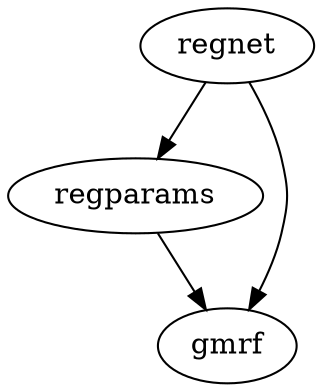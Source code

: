 digraph sim_ecoli {
regnet [vertexdictfile="'coliNodesDictionary.txt'", graphfile="'coli1_1Inter_st.txt'", call=graph_from_edge_list_file];
regnet -> regparams  [arg=g];
regparams [call="runif_regparams"];
regparams -> gmrf  [arg=regparams];
regnet -> gmrf  [arg=g];
gmrf [call=genGMRF];
}
#library(GMRF)
#graph_from_edge_list_file <- function(graphfile, vertexdictfile) {
#  graphdata = read.table(graphfile)
#  vertexdict = read.table(vertexdictfile,row.names=1,as.is=TRUE)
#  vertexdict[,2]=row.names(vertexdict)
#  names(vertexdict)=c("gene","id")
#  edges = with(vertexdict,lapply(id,function(x){list(edges=graphdata[graphdata[,1]==x,2])})) # edge list for each vertex, gives list of genes regulated by the gene at that vertex
#  edgeL = with(vertexdict,lapply(id,function(x){graphdata[graphdata[,1]==x,2]})) # edge list for each vertex, gives list of genes regulated by the gene at that verte?x
#  names(edgeL) = vertexdict$gene
#  A = matrix(0,nrow=length(edgeL),ncol=length(edgeL))
#  for (i in 1:nrow(A)) {A[i,edgeL[[i]]]=1}
#  rownames(A)=colnames(A)=vertexdict$gene
#  g0 = as(A,"graphAM")
#  g0 = as(g0,"graphNEL")
#}
#runif_regparams <- function(g) {
#  A = as(g,"matrix")
#  i = which(A==1)
#  regparams=matrix(0,nrow=nrow(A),ncol=ncol(A))
#  colnames(regparams) <- rownames(regparams) <- rownames(A)
#  regparams[i] = sample(runif(length(i),0,1))
#  diag(regparams) = 1
#  regparams
#}
